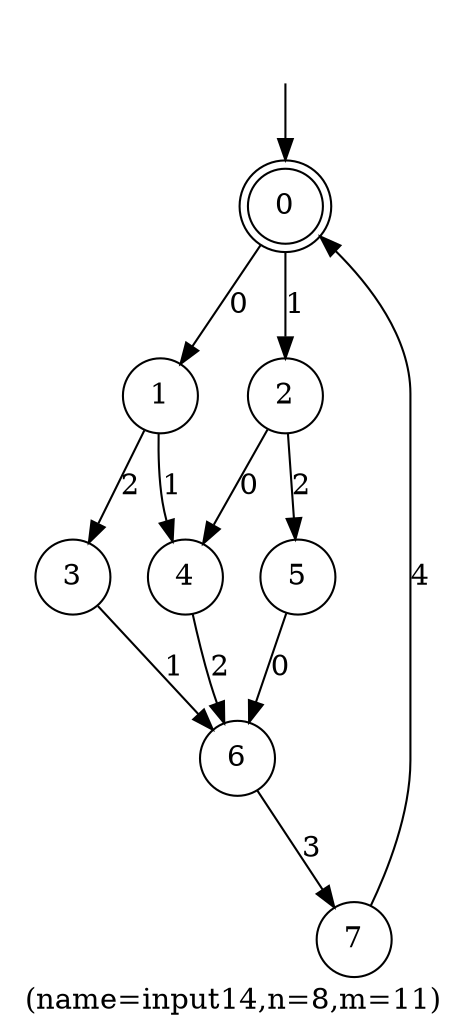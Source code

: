 digraph input14{
	label="(name=input14,n=8,m=11)";
	_nil [style = "invis"];
	node [shape = doublecircle]; 0;
	node [shape = circle];
	_nil -> 0;
	0->1[label="0"];
	2->4[label="0"];
	5->6[label="0"];
	0->2[label="1"];
	1->4[label="1"];
	3->6[label="1"];
	1->3[label="2"];
	2->5[label="2"];
	4->6[label="2"];
	6->7[label="3"];
	7->0[label="4"];
}
